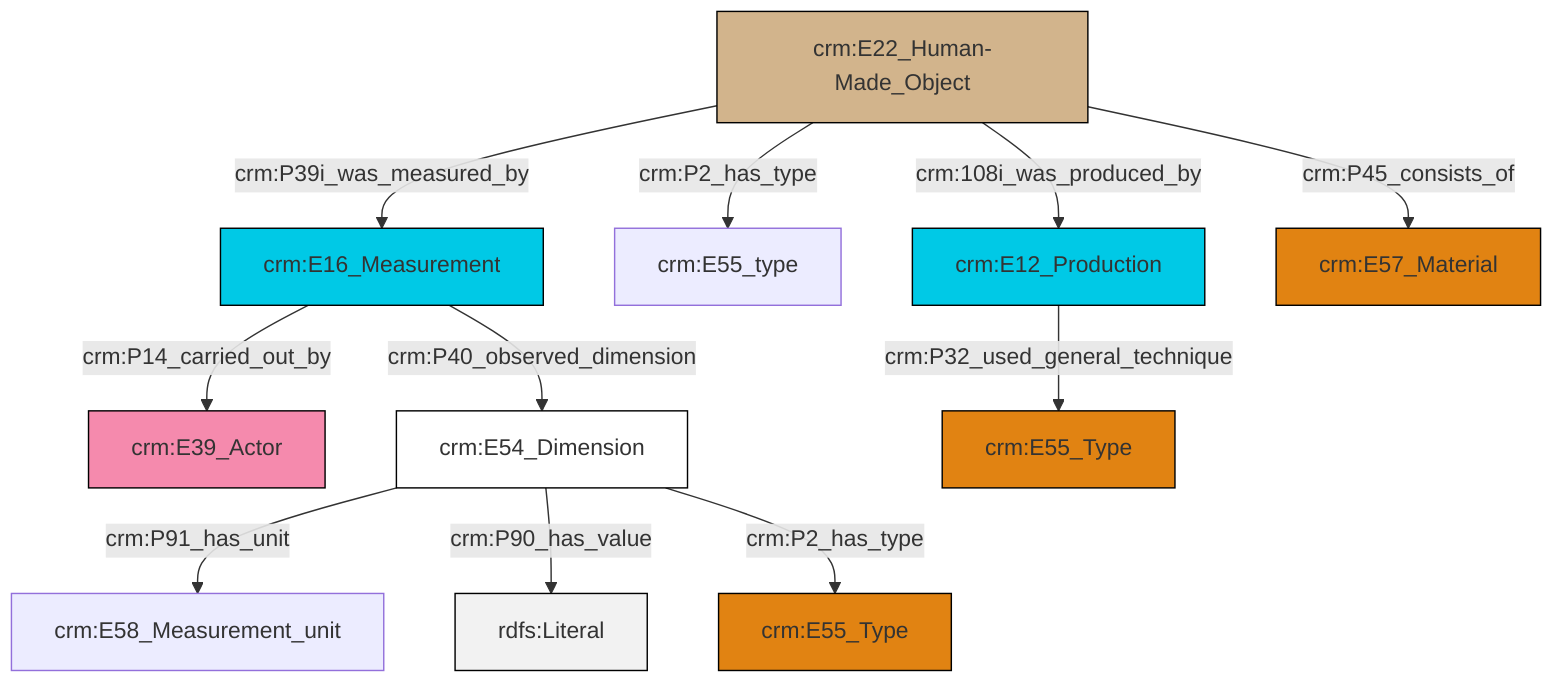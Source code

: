 graph TD
classDef Literal fill:#f2f2f2,stroke:#000000;
classDef CRM_Entity fill:#FFFFFF,stroke:#000000;
classDef Temporal_Entity fill:#00C9E6, stroke:#000000;
classDef Type fill:#E18312, stroke:#000000;
classDef Time-Span fill:#2C9C91, stroke:#000000;
classDef Appellation fill:#FFEB7F, stroke:#000000;
classDef Place fill:#008836, stroke:#000000;
classDef Persistent_Item fill:#B266B2, stroke:#000000;
classDef Conceptual_Object fill:#FFD700, stroke:#000000;
classDef Physical_Thing fill:#D2B48C, stroke:#000000;
classDef Actor fill:#f58aad, stroke:#000000;
classDef PC_Classes fill:#4ce600, stroke:#000000;
classDef Multi fill:#cccccc,stroke:#000000;

2["crm:E22_Human-Made_Object"]:::Physical_Thing -->|crm:108i_was_produced_by| 3["crm:E12_Production"]:::Temporal_Entity
4["crm:E54_Dimension"]:::CRM_Entity -->|crm:P91_has_unit| 5["crm:E58_Measurement_unit"]:::Default
4["crm:E54_Dimension"]:::CRM_Entity -->|crm:P90_has_value| 10[rdfs:Literal]:::Literal
2["crm:E22_Human-Made_Object"]:::Physical_Thing -->|crm:P45_consists_of| 14["crm:E57_Material"]:::Type
2["crm:E22_Human-Made_Object"]:::Physical_Thing -->|crm:P2_has_type| 6["crm:E55_type"]:::Default
3["crm:E12_Production"]:::Temporal_Entity -->|crm:P32_used_general_technique| 12["crm:E55_Type"]:::Type
4["crm:E54_Dimension"]:::CRM_Entity -->|crm:P2_has_type| 16["crm:E55_Type"]:::Type
2["crm:E22_Human-Made_Object"]:::Physical_Thing -->|crm:P39i_was_measured_by| 8["crm:E16_Measurement"]:::Temporal_Entity
8["crm:E16_Measurement"]:::Temporal_Entity -->|crm:P14_carried_out_by| 0["crm:E39_Actor"]:::Actor
8["crm:E16_Measurement"]:::Temporal_Entity -->|crm:P40_observed_dimension| 4["crm:E54_Dimension"]:::CRM_Entity